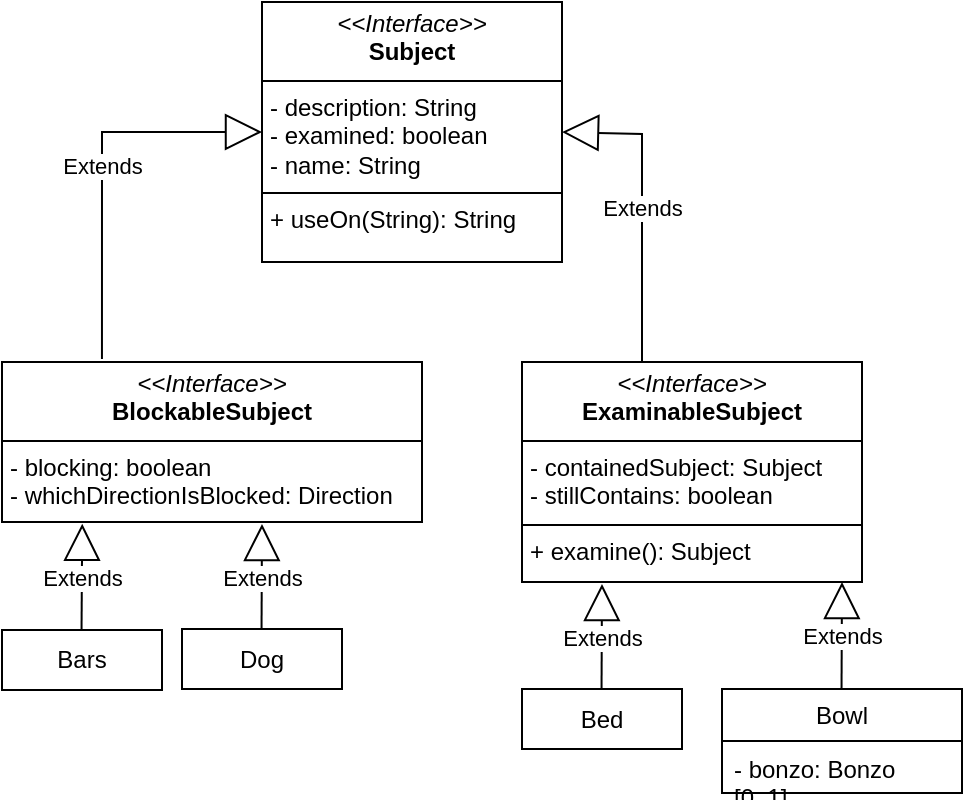 <mxfile version="24.4.13" type="github">
  <diagram name="Page-1" id="AXgZJmAVB9x7k6VPBPpo">
    <mxGraphModel dx="965" dy="514" grid="1" gridSize="10" guides="1" tooltips="1" connect="1" arrows="1" fold="1" page="1" pageScale="1" pageWidth="1169" pageHeight="827" math="0" shadow="0">
      <root>
        <mxCell id="0" />
        <mxCell id="1" parent="0" />
        <mxCell id="vj8tvU9fs9zhO4dunw9U-1" value="&lt;p style=&quot;margin:0px;margin-top:4px;text-align:center;&quot;&gt;&lt;i&gt;&amp;lt;&amp;lt;Interface&amp;gt;&amp;gt;&lt;/i&gt;&lt;br&gt;&lt;b&gt;Subject&lt;/b&gt;&lt;br&gt;&lt;/p&gt;&lt;hr size=&quot;1&quot; style=&quot;border-style:solid;&quot;&gt;&lt;p style=&quot;margin:0px;margin-left:4px;&quot;&gt;- description: String&lt;br&gt;- examined: boolean&lt;/p&gt;&lt;p style=&quot;margin:0px;margin-left:4px;&quot;&gt;- name: String&lt;br&gt;&lt;/p&gt;&lt;hr size=&quot;1&quot; style=&quot;border-style:solid;&quot;&gt;&lt;p style=&quot;margin:0px;margin-left:4px;&quot;&gt;+ useOn(String): String&lt;br&gt;&lt;br&gt;&lt;/p&gt;" style="verticalAlign=top;align=left;overflow=fill;html=1;whiteSpace=wrap;" vertex="1" parent="1">
          <mxGeometry x="150" y="100" width="150" height="130" as="geometry" />
        </mxCell>
        <mxCell id="vj8tvU9fs9zhO4dunw9U-2" value="&lt;p style=&quot;margin:0px;margin-top:4px;text-align:center;&quot;&gt;&lt;i&gt;&amp;lt;&amp;lt;Interface&amp;gt;&amp;gt;&lt;br&gt;&lt;/i&gt;&lt;b&gt;BlockableSubject&lt;/b&gt;&lt;br&gt;&lt;b&gt;&lt;/b&gt;&lt;/p&gt;&lt;hr size=&quot;1&quot; style=&quot;border-style:solid;&quot;&gt;&lt;p style=&quot;margin:0px;margin-left:4px;&quot;&gt;- blocking: boolean&lt;br&gt;- whichDirectionIsBlocked: Direction&lt;/p&gt;&lt;hr size=&quot;1&quot; style=&quot;border-style:solid;&quot;&gt;&lt;p style=&quot;margin:0px;margin-left:4px;&quot;&gt;&lt;br&gt;&lt;/p&gt;" style="verticalAlign=top;align=left;overflow=fill;html=1;whiteSpace=wrap;" vertex="1" parent="1">
          <mxGeometry x="20" y="280" width="210" height="80" as="geometry" />
        </mxCell>
        <mxCell id="vj8tvU9fs9zhO4dunw9U-3" value="Extends" style="endArrow=block;endSize=16;endFill=0;html=1;rounded=0;entryX=0;entryY=0.5;entryDx=0;entryDy=0;exitX=0.238;exitY=-0.018;exitDx=0;exitDy=0;exitPerimeter=0;" edge="1" parent="1" source="vj8tvU9fs9zhO4dunw9U-2" target="vj8tvU9fs9zhO4dunw9U-1">
          <mxGeometry width="160" relative="1" as="geometry">
            <mxPoint x="80" y="270" as="sourcePoint" />
            <mxPoint x="440" y="270" as="targetPoint" />
            <Array as="points">
              <mxPoint x="70" y="165" />
            </Array>
          </mxGeometry>
        </mxCell>
        <mxCell id="vj8tvU9fs9zhO4dunw9U-4" value="Bars" style="html=1;whiteSpace=wrap;" vertex="1" parent="1">
          <mxGeometry x="20" y="414" width="80" height="30" as="geometry" />
        </mxCell>
        <mxCell id="vj8tvU9fs9zhO4dunw9U-5" value="Dog" style="html=1;whiteSpace=wrap;" vertex="1" parent="1">
          <mxGeometry x="110" y="413.5" width="80" height="30" as="geometry" />
        </mxCell>
        <mxCell id="vj8tvU9fs9zhO4dunw9U-6" value="Extends" style="endArrow=block;endSize=16;endFill=0;html=1;rounded=0;exitX=0.5;exitY=0;exitDx=0;exitDy=0;entryX=0.191;entryY=1.011;entryDx=0;entryDy=0;entryPerimeter=0;" edge="1" parent="1" target="vj8tvU9fs9zhO4dunw9U-2">
          <mxGeometry width="160" relative="1" as="geometry">
            <mxPoint x="59.77" y="414" as="sourcePoint" />
            <mxPoint x="59.77" y="364" as="targetPoint" />
          </mxGeometry>
        </mxCell>
        <mxCell id="vj8tvU9fs9zhO4dunw9U-7" value="Extends" style="endArrow=block;endSize=16;endFill=0;html=1;rounded=0;exitX=0.5;exitY=0;exitDx=0;exitDy=0;entryX=0.191;entryY=1.011;entryDx=0;entryDy=0;entryPerimeter=0;" edge="1" parent="1">
          <mxGeometry width="160" relative="1" as="geometry">
            <mxPoint x="149.77" y="414" as="sourcePoint" />
            <mxPoint x="150" y="361" as="targetPoint" />
          </mxGeometry>
        </mxCell>
        <mxCell id="vj8tvU9fs9zhO4dunw9U-8" value="&lt;p style=&quot;margin:0px;margin-top:4px;text-align:center;&quot;&gt;&lt;i&gt;&amp;lt;&amp;lt;Interface&amp;gt;&amp;gt;&lt;br&gt;&lt;/i&gt;&lt;b&gt;ExaminableSubject&lt;/b&gt;&lt;br&gt;&lt;b&gt;&lt;/b&gt;&lt;/p&gt;&lt;hr size=&quot;1&quot; style=&quot;border-style:solid;&quot;&gt;&lt;p style=&quot;margin:0px;margin-left:4px;&quot;&gt;- containedSubject: Subject&lt;br&gt;- stillContains: boolean&lt;/p&gt;&lt;hr size=&quot;1&quot; style=&quot;border-style:solid;&quot;&gt;&lt;p style=&quot;margin:0px;margin-left:4px;&quot;&gt;+ examine(): Subject&lt;br&gt;&lt;/p&gt;" style="verticalAlign=top;align=left;overflow=fill;html=1;whiteSpace=wrap;" vertex="1" parent="1">
          <mxGeometry x="280" y="280" width="170" height="110" as="geometry" />
        </mxCell>
        <mxCell id="vj8tvU9fs9zhO4dunw9U-9" value="Extends" style="endArrow=block;endSize=16;endFill=0;html=1;rounded=0;entryX=1;entryY=0.5;entryDx=0;entryDy=0;exitX=0.238;exitY=-0.018;exitDx=0;exitDy=0;exitPerimeter=0;" edge="1" parent="1" target="vj8tvU9fs9zhO4dunw9U-1">
          <mxGeometry width="160" relative="1" as="geometry">
            <mxPoint x="340" y="280" as="sourcePoint" />
            <mxPoint x="420" y="166" as="targetPoint" />
            <Array as="points">
              <mxPoint x="340" y="166" />
            </Array>
          </mxGeometry>
        </mxCell>
        <mxCell id="vj8tvU9fs9zhO4dunw9U-10" value="Bed" style="html=1;whiteSpace=wrap;" vertex="1" parent="1">
          <mxGeometry x="280" y="443.5" width="80" height="30" as="geometry" />
        </mxCell>
        <mxCell id="vj8tvU9fs9zhO4dunw9U-11" value="Extends" style="endArrow=block;endSize=16;endFill=0;html=1;rounded=0;exitX=0.5;exitY=0;exitDx=0;exitDy=0;entryX=0.191;entryY=1.011;entryDx=0;entryDy=0;entryPerimeter=0;" edge="1" parent="1">
          <mxGeometry width="160" relative="1" as="geometry">
            <mxPoint x="319.77" y="444" as="sourcePoint" />
            <mxPoint x="320" y="391" as="targetPoint" />
          </mxGeometry>
        </mxCell>
        <mxCell id="vj8tvU9fs9zhO4dunw9U-12" value="Bowl" style="swimlane;fontStyle=0;childLayout=stackLayout;horizontal=1;startSize=26;fillColor=none;horizontalStack=0;resizeParent=1;resizeParentMax=0;resizeLast=0;collapsible=1;marginBottom=0;whiteSpace=wrap;html=1;" vertex="1" parent="1">
          <mxGeometry x="380" y="443.5" width="120" height="52" as="geometry">
            <mxRectangle x="400" y="420" width="70" height="30" as="alternateBounds" />
          </mxGeometry>
        </mxCell>
        <mxCell id="vj8tvU9fs9zhO4dunw9U-13" value="- bonzo: Bonzo [0..1]" style="text;strokeColor=none;fillColor=none;align=left;verticalAlign=top;spacingLeft=4;spacingRight=4;overflow=hidden;rotatable=0;points=[[0,0.5],[1,0.5]];portConstraint=eastwest;whiteSpace=wrap;html=1;" vertex="1" parent="vj8tvU9fs9zhO4dunw9U-12">
          <mxGeometry y="26" width="120" height="26" as="geometry" />
        </mxCell>
        <mxCell id="vj8tvU9fs9zhO4dunw9U-16" value="Extends" style="endArrow=block;endSize=16;endFill=0;html=1;rounded=0;exitX=0.5;exitY=0;exitDx=0;exitDy=0;entryX=0.191;entryY=1.011;entryDx=0;entryDy=0;entryPerimeter=0;" edge="1" parent="1">
          <mxGeometry width="160" relative="1" as="geometry">
            <mxPoint x="439.77" y="443" as="sourcePoint" />
            <mxPoint x="440" y="390" as="targetPoint" />
          </mxGeometry>
        </mxCell>
      </root>
    </mxGraphModel>
  </diagram>
</mxfile>
